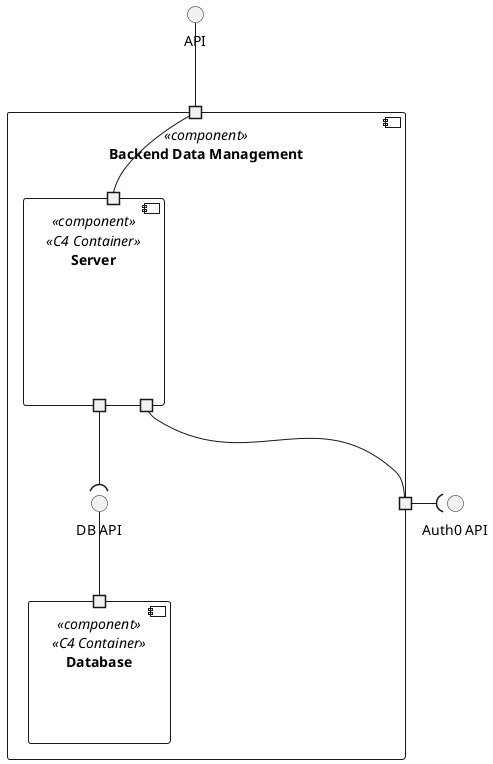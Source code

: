 @startuml logic-view
top to bottom direction

interface "API" as API
interface "Auth0 API" as A0API

component "Backend Data Management" <<component>>{
    () "DB API" as DBAPI
    portin " " as PI
    portout " " as SARMPI1

    component "Server" <<component>> <<C4 Container>>{
        portin " " as SVPI
        portout " " as SVPO
        portout " " as SVPO1

    }

    component "Database" <<component>> <<C4 Container>>{
        portin " " as DBPI
    }
     
}

API -- PI
PI -- SVPI 
SVPO --( DBAPI
DBPI -U- DBAPI
SVPO1 -- SARMPI1
SARMPI1 -r-( A0API
@enduml